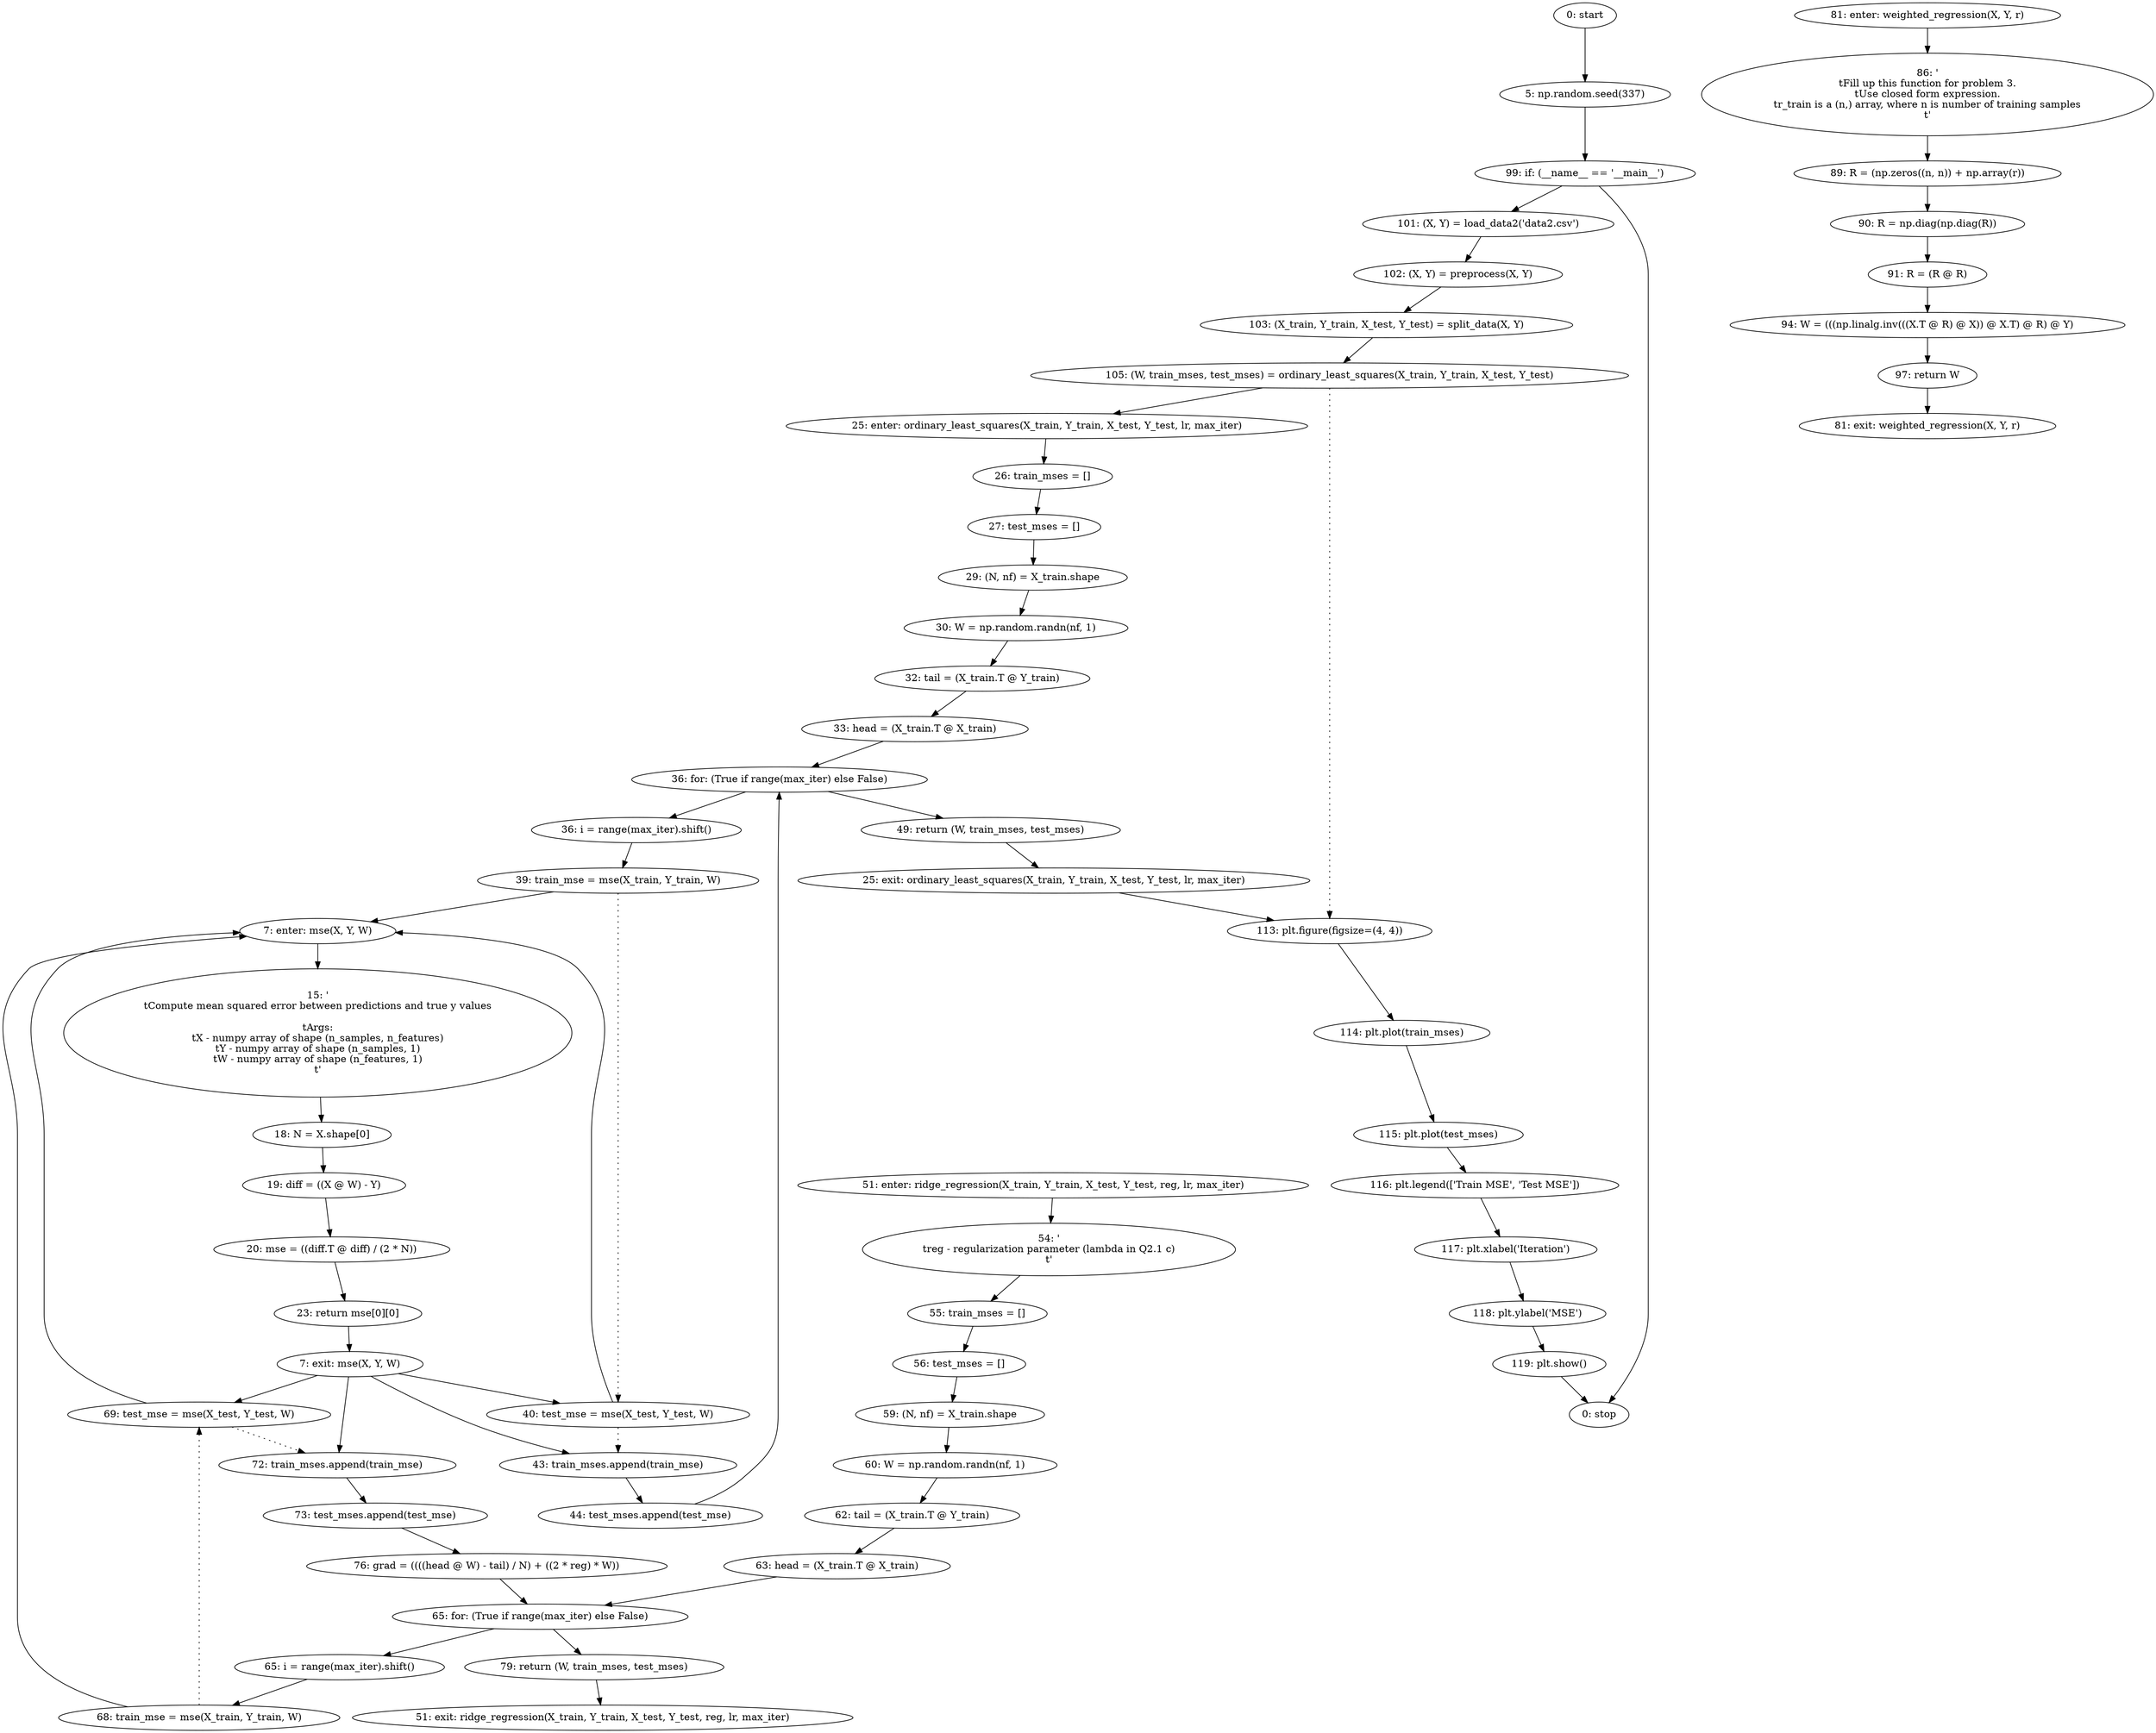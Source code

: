 strict digraph "" {
	node [label="\N"];
	0	 [label="0: start"];
	1	 [label="5: np.random.seed(337)"];
	0 -> 1;
	49	 [label="99: if: (__name__ == '__main__')"];
	1 -> 49;
	50	 [label="101: (X, Y) = load_data2('data2.csv')"];
	49 -> 50;
	61	 [label="0: stop"];
	49 -> 61;
	2	 [label="7: enter: mse(X, Y, W)"];
	4	 [label="15: '\n\tCompute mean squared error between predictions and true y values\n\n\tArgs:\n\tX - numpy array of shape (n_samples, n_features)\n\tY \
- numpy array of shape (n_samples, 1)\n\tW - numpy array of shape (n_features, 1)\n\t'"];
	2 -> 4;
	5	 [label="18: N = X.shape[0]"];
	4 -> 5;
	19	 [label="39: train_mse = mse(X_train, Y_train, W)"];
	19 -> 2;
	20	 [label="40: test_mse = mse(X_test, Y_test, W)"];
	19 -> 20	 [style=dotted,
		weight=100];
	20 -> 2;
	21	 [label="43: train_mses.append(train_mse)"];
	20 -> 21	 [style=dotted,
		weight=100];
	22	 [label="44: test_mses.append(test_mse)"];
	21 -> 22;
	35	 [label="68: train_mse = mse(X_train, Y_train, W)"];
	35 -> 2;
	36	 [label="69: test_mse = mse(X_test, Y_test, W)"];
	35 -> 36	 [style=dotted,
		weight=100];
	36 -> 2;
	37	 [label="72: train_mses.append(train_mse)"];
	36 -> 37	 [style=dotted,
		weight=100];
	38	 [label="73: test_mses.append(test_mse)"];
	37 -> 38;
	3	 [label="7: exit: mse(X, Y, W)"];
	3 -> 20;
	3 -> 21;
	3 -> 36;
	3 -> 37;
	8	 [label="23: return mse[0][0]"];
	8 -> 3;
	6	 [label="19: diff = ((X @ W) - Y)"];
	5 -> 6;
	7	 [label="20: mse = ((diff.T @ diff) / (2 * N))"];
	6 -> 7;
	7 -> 8;
	9	 [label="25: enter: ordinary_least_squares(X_train, Y_train, X_test, Y_test, lr, max_iter)"];
	11	 [label="26: train_mses = []"];
	9 -> 11;
	12	 [label="27: test_mses = []"];
	11 -> 12;
	53	 [label="105: (W, train_mses, test_mses) = ordinary_least_squares(X_train, Y_train, X_test, Y_test)"];
	53 -> 9;
	54	 [label="113: plt.figure(figsize=(4, 4))"];
	53 -> 54	 [style=dotted,
		weight=100];
	55	 [label="114: plt.plot(train_mses)"];
	54 -> 55;
	10	 [label="25: exit: ordinary_least_squares(X_train, Y_train, X_test, Y_test, lr, max_iter)"];
	10 -> 54;
	23	 [label="49: return (W, train_mses, test_mses)"];
	23 -> 10;
	13	 [label="29: (N, nf) = X_train.shape"];
	12 -> 13;
	14	 [label="30: W = np.random.randn(nf, 1)"];
	13 -> 14;
	15	 [label="32: tail = (X_train.T @ Y_train)"];
	14 -> 15;
	16	 [label="33: head = (X_train.T @ X_train)"];
	15 -> 16;
	17	 [label="36: for: (True if range(max_iter) else False)"];
	16 -> 17;
	17 -> 23;
	18	 [label="36: i = range(max_iter).shift()"];
	17 -> 18;
	18 -> 19;
	22 -> 17;
	24	 [label="51: enter: ridge_regression(X_train, Y_train, X_test, Y_test, reg, lr, max_iter)"];
	26	 [label="54: '\n\treg - regularization parameter (lambda in Q2.1 c)\n\t'"];
	24 -> 26;
	27	 [label="55: train_mses = []"];
	26 -> 27;
	25	 [label="51: exit: ridge_regression(X_train, Y_train, X_test, Y_test, reg, lr, max_iter)"];
	40	 [label="79: return (W, train_mses, test_mses)"];
	40 -> 25;
	28	 [label="56: test_mses = []"];
	27 -> 28;
	29	 [label="59: (N, nf) = X_train.shape"];
	28 -> 29;
	30	 [label="60: W = np.random.randn(nf, 1)"];
	29 -> 30;
	31	 [label="62: tail = (X_train.T @ Y_train)"];
	30 -> 31;
	32	 [label="63: head = (X_train.T @ X_train)"];
	31 -> 32;
	33	 [label="65: for: (True if range(max_iter) else False)"];
	32 -> 33;
	33 -> 40;
	34	 [label="65: i = range(max_iter).shift()"];
	33 -> 34;
	34 -> 35;
	39	 [label="76: grad = ((((head @ W) - tail) / N) + ((2 * reg) * W))"];
	39 -> 33;
	38 -> 39;
	41	 [label="81: enter: weighted_regression(X, Y, r)"];
	43	 [label="86: '\n\tFill up this function for problem 3.\n\tUse closed form expression.\n\tr_train is a (n,) array, where n is number of training \
samples\n\t'"];
	41 -> 43;
	44	 [label="89: R = (np.zeros((n, n)) + np.array(r))"];
	43 -> 44;
	42	 [label="81: exit: weighted_regression(X, Y, r)"];
	48	 [label="97: return W"];
	48 -> 42;
	45	 [label="90: R = np.diag(np.diag(R))"];
	44 -> 45;
	46	 [label="91: R = (R @ R)"];
	45 -> 46;
	47	 [label="94: W = (((np.linalg.inv(((X.T @ R) @ X)) @ X.T) @ R) @ Y)"];
	46 -> 47;
	47 -> 48;
	51	 [label="102: (X, Y) = preprocess(X, Y)"];
	50 -> 51;
	52	 [label="103: (X_train, Y_train, X_test, Y_test) = split_data(X, Y)"];
	51 -> 52;
	52 -> 53;
	56	 [label="115: plt.plot(test_mses)"];
	55 -> 56;
	57	 [label="116: plt.legend(['Train MSE', 'Test MSE'])"];
	56 -> 57;
	58	 [label="117: plt.xlabel('Iteration')"];
	57 -> 58;
	59	 [label="118: plt.ylabel('MSE')"];
	58 -> 59;
	60	 [label="119: plt.show()"];
	59 -> 60;
	60 -> 61;
}

